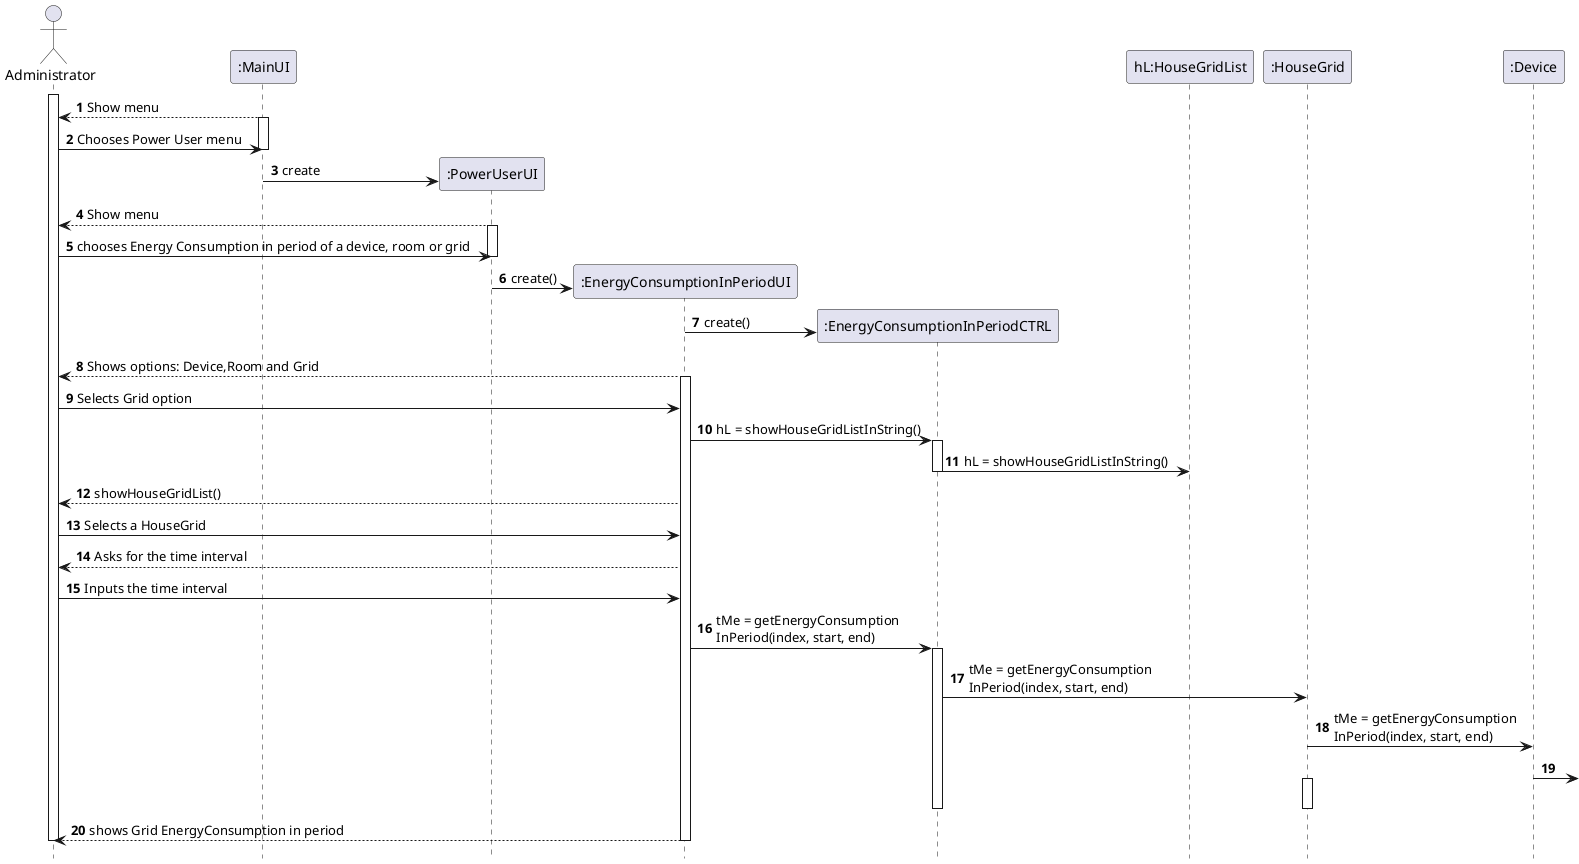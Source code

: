@startuml
 autonumber
 hidefootbox
 actor Administrator


 Activate Administrator
 Administrator <-- ":MainUI" : Show menu
 Activate ":MainUI"
 Administrator -> ":MainUI": Chooses Power User menu
 Deactivate ":MainUI"
 create ":PowerUserUI"
 ":MainUI" ->":PowerUserUI": create
 Administrator <-- ":PowerUserUI": Show menu
 Activate ":PowerUserUI"
 Administrator->":PowerUserUI": chooses Energy Consumption in period of a device, room or grid
 Deactivate ":PowerUserUI"
 create ":EnergyConsumptionInPeriodUI"
 ":PowerUserUI"->":EnergyConsumptionInPeriodUI": create()
 create ":EnergyConsumptionInPeriodCTRL"
  ":EnergyConsumptionInPeriodUI" -> ":EnergyConsumptionInPeriodCTRL": create()

 Administrator <-- ":EnergyConsumptionInPeriodUI": Shows options: Device,Room and Grid
 Activate ":EnergyConsumptionInPeriodUI"
 Administrator -> ":EnergyConsumptionInPeriodUI": Selects Grid option

 ":EnergyConsumptionInPeriodUI" -> ":EnergyConsumptionInPeriodCTRL": hL = showHouseGridListInString()
 Activate ":EnergyConsumptionInPeriodCTRL"
 ":EnergyConsumptionInPeriodCTRL" -> "hL:HouseGridList": hL = showHouseGridListInString()
  Deactivate ":EnergyConsumptionInPeriodCTRL"
 Administrator <-- ":EnergyConsumptionInPeriodUI": showHouseGridList()
 Administrator -> ":EnergyConsumptionInPeriodUI": Selects a HouseGrid
 Administrator <-- ":EnergyConsumptionInPeriodUI": Asks for the time interval
 Administrator -> ":EnergyConsumptionInPeriodUI": Inputs the time interval
 ":EnergyConsumptionInPeriodUI" -> ":EnergyConsumptionInPeriodCTRL": tMe = getEnergyConsumption\nInPeriod(index, start, end)
  Activate ":EnergyConsumptionInPeriodCTRL"

 ":EnergyConsumptionInPeriodCTRL" -> ":HouseGrid": tMe = getEnergyConsumption\nInPeriod(index, start, end)
  ":HouseGrid" -> ":Device": tMe = getEnergyConsumption\nInPeriod(index, start, end)
 ":Device"->
 Activate  ":HouseGrid"
 Deactivate  ":HouseGrid"
 Deactivate  ":EnergyConsumptionInPeriodCTRL"
 Administrator <-- ":EnergyConsumptionInPeriodUI" : shows Grid EnergyConsumption in period
 Deactivate  ":EnergyConsumptionInPeriodUI"
 Deactivate Administrator
 @enduml